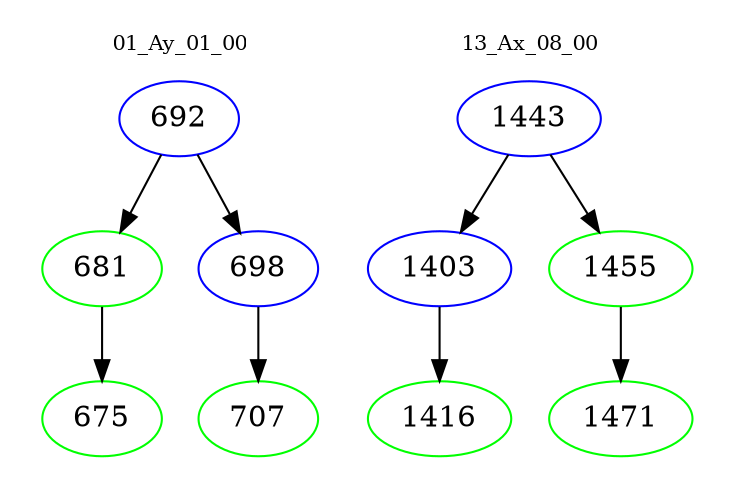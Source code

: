 digraph{
subgraph cluster_0 {
color = white
label = "01_Ay_01_00";
fontsize=10;
T0_692 [label="692", color="blue"]
T0_692 -> T0_681 [color="black"]
T0_681 [label="681", color="green"]
T0_681 -> T0_675 [color="black"]
T0_675 [label="675", color="green"]
T0_692 -> T0_698 [color="black"]
T0_698 [label="698", color="blue"]
T0_698 -> T0_707 [color="black"]
T0_707 [label="707", color="green"]
}
subgraph cluster_1 {
color = white
label = "13_Ax_08_00";
fontsize=10;
T1_1443 [label="1443", color="blue"]
T1_1443 -> T1_1403 [color="black"]
T1_1403 [label="1403", color="blue"]
T1_1403 -> T1_1416 [color="black"]
T1_1416 [label="1416", color="green"]
T1_1443 -> T1_1455 [color="black"]
T1_1455 [label="1455", color="green"]
T1_1455 -> T1_1471 [color="black"]
T1_1471 [label="1471", color="green"]
}
}

